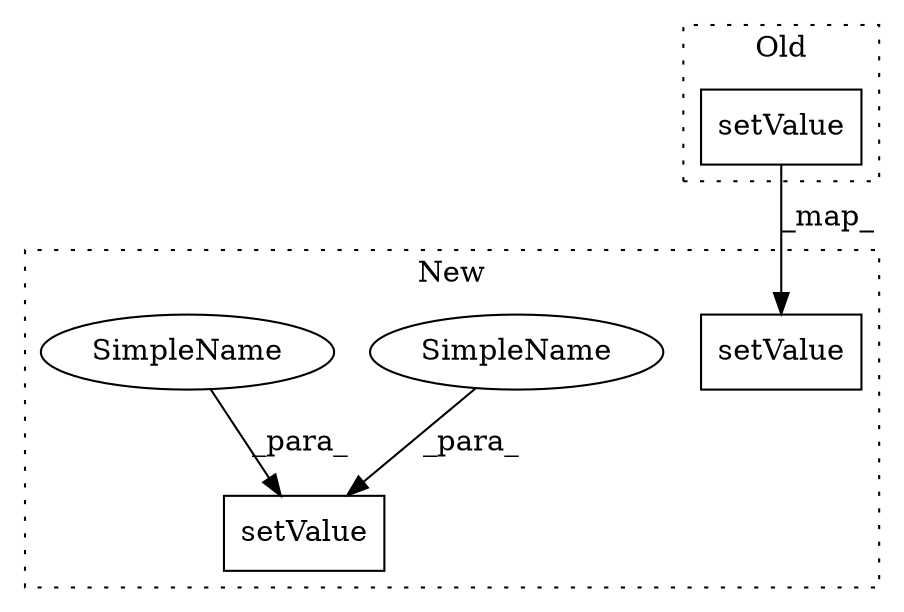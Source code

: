 digraph G {
subgraph cluster0 {
1 [label="setValue" a="32" s="76783,76800" l="9,1" shape="box"];
label = "Old";
style="dotted";
}
subgraph cluster1 {
2 [label="setValue" a="32" s="74831,74848" l="9,1" shape="box"];
3 [label="setValue" a="32" s="75287,75304" l="9,1" shape="box"];
4 [label="SimpleName" a="42" s="75296" l="1" shape="ellipse"];
5 [label="SimpleName" a="42" s="75299" l="5" shape="ellipse"];
label = "New";
style="dotted";
}
1 -> 2 [label="_map_"];
4 -> 3 [label="_para_"];
5 -> 3 [label="_para_"];
}
